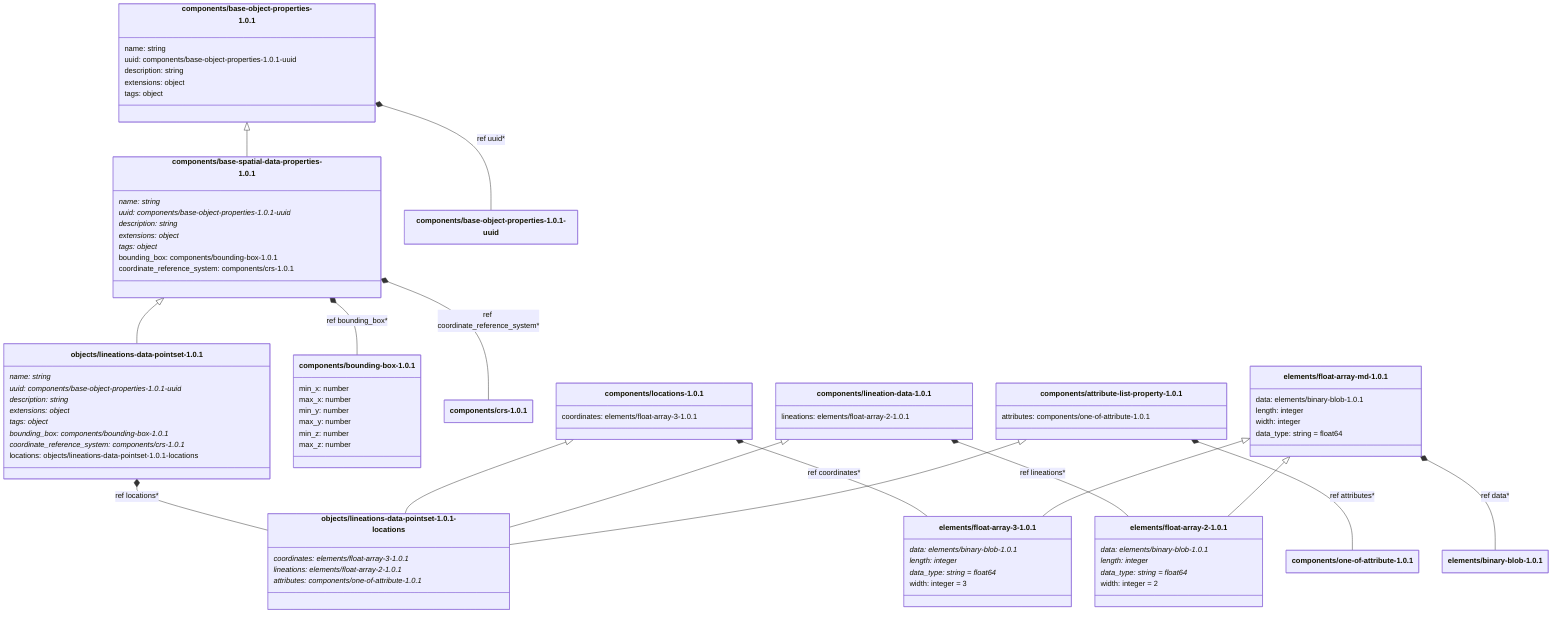 ---
config:
    class:
        hideEmptyMembersBox: true
---

classDiagram
    class `components/base-object-properties-1.0.1`:::schemaComponent {
        name: string
        uuid: components/base-object-properties-1.0.1-uuid
        description: string
        extensions: object
        tags: object
    }
    class `components/base-spatial-data-properties-1.0.1`:::schemaComponent {
        name: string*
        uuid: components/base-object-properties-1.0.1-uuid*
        description: string*
        extensions: object*
        tags: object*
        bounding_box: components/bounding-box-1.0.1
        coordinate_reference_system: components/crs-1.0.1
    }
    `components/base-object-properties-1.0.1` <|-- `components/base-spatial-data-properties-1.0.1`
    class `objects/lineations-data-pointset-1.0.1`:::schemaObject {
        name: string*
        uuid: components/base-object-properties-1.0.1-uuid*
        description: string*
        extensions: object*
        tags: object*
        bounding_box: components/bounding-box-1.0.1*
        coordinate_reference_system: components/crs-1.0.1*
        locations: objects/lineations-data-pointset-1.0.1-locations
    }
    `components/base-spatial-data-properties-1.0.1` <|-- `objects/lineations-data-pointset-1.0.1`
    `components/base-object-properties-1.0.1` *-- `components/base-object-properties-1.0.1-uuid` : ref uuid*
    `components/base-spatial-data-properties-1.0.1` *-- `components/bounding-box-1.0.1` : ref bounding_box*
    `components/base-spatial-data-properties-1.0.1` *-- `components/crs-1.0.1` : ref coordinate_reference_system*
    `objects/lineations-data-pointset-1.0.1` *-- `objects/lineations-data-pointset-1.0.1-locations` : ref locations*
    class `components/crs-1.0.1`:::schemaComponent {
    }
    class `components/base-object-properties-1.0.1-uuid`:::schemaImplicit {
    }
    class `components/bounding-box-1.0.1`:::schemaComponent {
        min_x: number
        max_x: number
        min_y: number
        max_y: number
        min_z: number
        max_z: number
    }
    class `components/locations-1.0.1`:::schemaComponent {
        coordinates: elements/float-array-3-1.0.1
    }
    class `components/lineation-data-1.0.1`:::schemaComponent {
        lineations: elements/float-array-2-1.0.1
    }
    class `components/attribute-list-property-1.0.1`:::schemaComponent {
        attributes: components/one-of-attribute-1.0.1
    }
    class `objects/lineations-data-pointset-1.0.1-locations`:::schemaImplicit {
        coordinates: elements/float-array-3-1.0.1*
        lineations: elements/float-array-2-1.0.1*
        attributes: components/one-of-attribute-1.0.1*
    }
    `components/locations-1.0.1` <|-- `objects/lineations-data-pointset-1.0.1-locations`
    `components/lineation-data-1.0.1` <|-- `objects/lineations-data-pointset-1.0.1-locations`
    `components/attribute-list-property-1.0.1` <|-- `objects/lineations-data-pointset-1.0.1-locations`
    `components/locations-1.0.1` *-- `elements/float-array-3-1.0.1` : ref coordinates*
    `components/lineation-data-1.0.1` *-- `elements/float-array-2-1.0.1` : ref lineations*
    `components/attribute-list-property-1.0.1` *-- `components/one-of-attribute-1.0.1` : ref attributes*
    class `components/one-of-attribute-1.0.1`:::schemaComponent {
    }
    class `elements/float-array-md-1.0.1`:::schemaElement {
        data: elements/binary-blob-1.0.1
        length: integer
        width: integer
        data_type: string = float64
    }
    class `elements/float-array-2-1.0.1`:::schemaElement {
        data: elements/binary-blob-1.0.1*
        length: integer*
        data_type: string = float64*
        width: integer = 2
    }
    `elements/float-array-md-1.0.1` <|-- `elements/float-array-2-1.0.1`
    `elements/float-array-md-1.0.1` *-- `elements/binary-blob-1.0.1` : ref data*
    class `elements/binary-blob-1.0.1`:::schemaElement {
    }
    class `elements/float-array-3-1.0.1`:::schemaElement {
        data: elements/binary-blob-1.0.1*
        length: integer*
        data_type: string = float64*
        width: integer = 3
    }
    `elements/float-array-md-1.0.1` <|-- `elements/float-array-3-1.0.1`